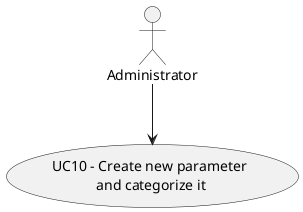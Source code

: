 @startuml
usecase "UC10 - Create new parameter\n and categorize it" as UC10
actor admin as "Administrator"

admin --> (UC10)
@enduml
